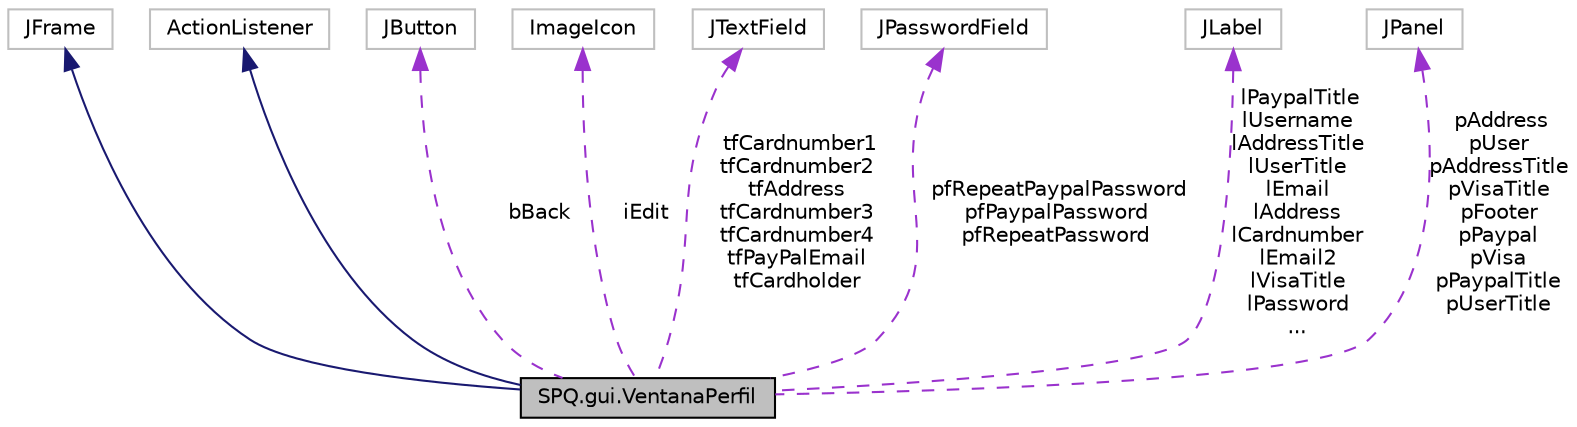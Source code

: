 digraph "SPQ.gui.VentanaPerfil"
{
  edge [fontname="Helvetica",fontsize="10",labelfontname="Helvetica",labelfontsize="10"];
  node [fontname="Helvetica",fontsize="10",shape=record];
  Node3 [label="SPQ.gui.VentanaPerfil",height=0.2,width=0.4,color="black", fillcolor="grey75", style="filled", fontcolor="black"];
  Node4 -> Node3 [dir="back",color="midnightblue",fontsize="10",style="solid"];
  Node4 [label="JFrame",height=0.2,width=0.4,color="grey75", fillcolor="white", style="filled"];
  Node5 -> Node3 [dir="back",color="midnightblue",fontsize="10",style="solid"];
  Node5 [label="ActionListener",height=0.2,width=0.4,color="grey75", fillcolor="white", style="filled"];
  Node6 -> Node3 [dir="back",color="darkorchid3",fontsize="10",style="dashed",label=" bBack" ];
  Node6 [label="JButton",height=0.2,width=0.4,color="grey75", fillcolor="white", style="filled"];
  Node7 -> Node3 [dir="back",color="darkorchid3",fontsize="10",style="dashed",label=" iEdit" ];
  Node7 [label="ImageIcon",height=0.2,width=0.4,color="grey75", fillcolor="white", style="filled"];
  Node8 -> Node3 [dir="back",color="darkorchid3",fontsize="10",style="dashed",label=" tfCardnumber1\ntfCardnumber2\ntfAddress\ntfCardnumber3\ntfCardnumber4\ntfPayPalEmail\ntfCardholder" ];
  Node8 [label="JTextField",height=0.2,width=0.4,color="grey75", fillcolor="white", style="filled"];
  Node9 -> Node3 [dir="back",color="darkorchid3",fontsize="10",style="dashed",label=" pfRepeatPaypalPassword\npfPaypalPassword\npfRepeatPassword" ];
  Node9 [label="JPasswordField",height=0.2,width=0.4,color="grey75", fillcolor="white", style="filled"];
  Node10 -> Node3 [dir="back",color="darkorchid3",fontsize="10",style="dashed",label=" lPaypalTitle\nlUsername\nlAddressTitle\nlUserTitle\nlEmail\nlAddress\nlCardnumber\nlEmail2\nlVisaTitle\nlPassword\n..." ];
  Node10 [label="JLabel",height=0.2,width=0.4,color="grey75", fillcolor="white", style="filled"];
  Node11 -> Node3 [dir="back",color="darkorchid3",fontsize="10",style="dashed",label=" pAddress\npUser\npAddressTitle\npVisaTitle\npFooter\npPaypal\npVisa\npPaypalTitle\npUserTitle" ];
  Node11 [label="JPanel",height=0.2,width=0.4,color="grey75", fillcolor="white", style="filled"];
}
